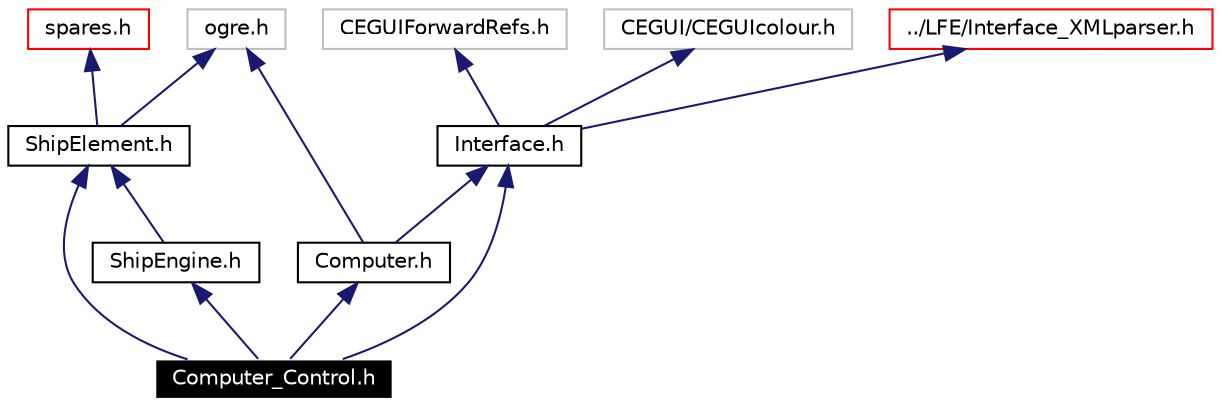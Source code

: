 digraph G
{
  edge [fontname="Helvetica",fontsize=10,labelfontname="Helvetica",labelfontsize=10];
  node [fontname="Helvetica",fontsize=10,shape=record];
  Node1 [label="Computer_Control.h",height=0.2,width=0.4,color="white", fillcolor="black", style="filled" fontcolor="white"];
  Node2 -> Node1 [dir=back,color="midnightblue",fontsize=10,style="solid",fontname="Helvetica"];
  Node2 [label="Interface.h",height=0.2,width=0.4,color="black",URL="$_interface_8h.html"];
  Node3 -> Node2 [dir=back,color="midnightblue",fontsize=10,style="solid",fontname="Helvetica"];
  Node3 [label="CEGUIForwardRefs.h",height=0.2,width=0.4,color="grey75"];
  Node4 -> Node2 [dir=back,color="midnightblue",fontsize=10,style="solid",fontname="Helvetica"];
  Node4 [label="CEGUI/CEGUIcolour.h",height=0.2,width=0.4,color="grey75"];
  Node5 -> Node2 [dir=back,color="midnightblue",fontsize=10,style="solid",fontname="Helvetica"];
  Node5 [label="../LFE/Interface_XMLparser.h",height=0.2,width=0.4,color="red",URL="$_interface___x_m_lparser_8h.html"];
  Node6 -> Node1 [dir=back,color="midnightblue",fontsize=10,style="solid",fontname="Helvetica"];
  Node6 [label="Computer.h",height=0.2,width=0.4,color="black",URL="$_computer_8h.html"];
  Node7 -> Node6 [dir=back,color="midnightblue",fontsize=10,style="solid",fontname="Helvetica"];
  Node7 [label="ogre.h",height=0.2,width=0.4,color="grey75"];
  Node2 -> Node6 [dir=back,color="midnightblue",fontsize=10,style="solid",fontname="Helvetica"];
  Node8 -> Node1 [dir=back,color="midnightblue",fontsize=10,style="solid",fontname="Helvetica"];
  Node8 [label="ShipElement.h",height=0.2,width=0.4,color="black",URL="$_ship_element_8h.html"];
  Node7 -> Node8 [dir=back,color="midnightblue",fontsize=10,style="solid",fontname="Helvetica"];
  Node9 -> Node8 [dir=back,color="midnightblue",fontsize=10,style="solid",fontname="Helvetica"];
  Node9 [label="spares.h",height=0.2,width=0.4,color="red",URL="$_spares_8h.html"];
  Node10 -> Node1 [dir=back,color="midnightblue",fontsize=10,style="solid",fontname="Helvetica"];
  Node10 [label="ShipEngine.h",height=0.2,width=0.4,color="black",URL="$_ship_engine_8h.html"];
  Node8 -> Node10 [dir=back,color="midnightblue",fontsize=10,style="solid",fontname="Helvetica"];
}
